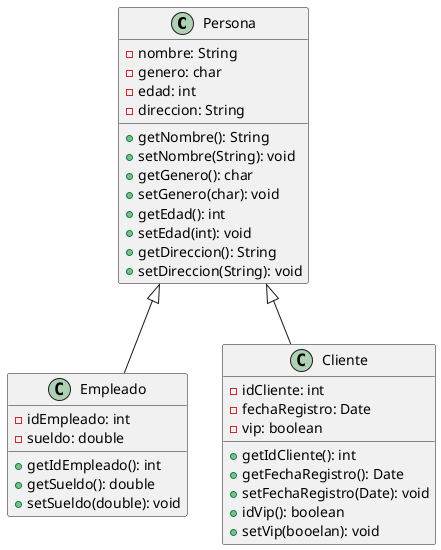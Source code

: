 @startuml Persona

class Persona {
    - nombre: String 
    - genero: char
    - edad: int
    - direccion: String

    + getNombre(): String
    + setNombre(String): void
    + getGenero(): char
    + setGenero(char): void
    + getEdad(): int
    + setEdad(int): void
    + getDireccion(): String
    + setDireccion(String): void
}
class Empleado {
    - idEmpleado: int
    - sueldo: double

    + getIdEmpleado(): int
    + getSueldo(): double
    + setSueldo(double): void
}
class Cliente {
    - idCliente: int
    - fechaRegistro: Date
    - vip: boolean

    + getIdCliente(): int
    + getFechaRegistro(): Date
    + setFechaRegistro(Date): void
    + idVip(): boolean
    + setVip(booelan): void
}
Persona <|-- Empleado
Persona <|-- Cliente

@enduml
